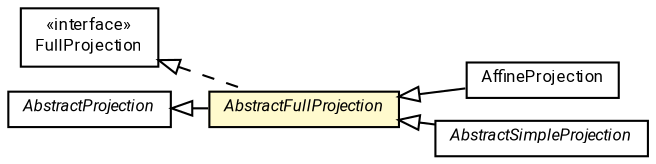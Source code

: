 #!/usr/local/bin/dot
#
# Class diagram 
# Generated by UMLGraph version R5_7_2-60-g0e99a6 (http://www.spinellis.gr/umlgraph/)
#

digraph G {
	graph [fontnames="svg"]
	edge [fontname="Roboto",fontsize=7,labelfontname="Roboto",labelfontsize=7,color="black"];
	node [fontname="Roboto",fontcolor="black",fontsize=8,shape=plaintext,margin=0,width=0,height=0];
	nodesep=0.15;
	ranksep=0.25;
	rankdir=LR;
	// de.lmu.ifi.dbs.elki.visualization.projections.AffineProjection
	c1051500 [label=<<table title="de.lmu.ifi.dbs.elki.visualization.projections.AffineProjection" border="0" cellborder="1" cellspacing="0" cellpadding="2" href="AffineProjection.html" target="_parent">
		<tr><td><table border="0" cellspacing="0" cellpadding="1">
		<tr><td align="center" balign="center"> <font face="Roboto">AffineProjection</font> </td></tr>
		</table></td></tr>
		</table>>, URL="AffineProjection.html"];
	// de.lmu.ifi.dbs.elki.visualization.projections.AbstractSimpleProjection
	c1051504 [label=<<table title="de.lmu.ifi.dbs.elki.visualization.projections.AbstractSimpleProjection" border="0" cellborder="1" cellspacing="0" cellpadding="2" href="AbstractSimpleProjection.html" target="_parent">
		<tr><td><table border="0" cellspacing="0" cellpadding="1">
		<tr><td align="center" balign="center"> <font face="Roboto"><i>AbstractSimpleProjection</i></font> </td></tr>
		</table></td></tr>
		</table>>, URL="AbstractSimpleProjection.html"];
	// de.lmu.ifi.dbs.elki.visualization.projections.AbstractFullProjection
	c1051508 [label=<<table title="de.lmu.ifi.dbs.elki.visualization.projections.AbstractFullProjection" border="0" cellborder="1" cellspacing="0" cellpadding="2" bgcolor="lemonChiffon" href="AbstractFullProjection.html" target="_parent">
		<tr><td><table border="0" cellspacing="0" cellpadding="1">
		<tr><td align="center" balign="center"> <font face="Roboto"><i>AbstractFullProjection</i></font> </td></tr>
		</table></td></tr>
		</table>>, URL="AbstractFullProjection.html"];
	// de.lmu.ifi.dbs.elki.visualization.projections.FullProjection
	c1051509 [label=<<table title="de.lmu.ifi.dbs.elki.visualization.projections.FullProjection" border="0" cellborder="1" cellspacing="0" cellpadding="2" href="FullProjection.html" target="_parent">
		<tr><td><table border="0" cellspacing="0" cellpadding="1">
		<tr><td align="center" balign="center"> &#171;interface&#187; </td></tr>
		<tr><td align="center" balign="center"> <font face="Roboto">FullProjection</font> </td></tr>
		</table></td></tr>
		</table>>, URL="FullProjection.html"];
	// de.lmu.ifi.dbs.elki.visualization.projections.AbstractProjection
	c1051511 [label=<<table title="de.lmu.ifi.dbs.elki.visualization.projections.AbstractProjection" border="0" cellborder="1" cellspacing="0" cellpadding="2" href="AbstractProjection.html" target="_parent">
		<tr><td><table border="0" cellspacing="0" cellpadding="1">
		<tr><td align="center" balign="center"> <font face="Roboto"><i>AbstractProjection</i></font> </td></tr>
		</table></td></tr>
		</table>>, URL="AbstractProjection.html"];
	// de.lmu.ifi.dbs.elki.visualization.projections.AffineProjection extends de.lmu.ifi.dbs.elki.visualization.projections.AbstractFullProjection
	c1051508 -> c1051500 [arrowtail=empty,dir=back,weight=10];
	// de.lmu.ifi.dbs.elki.visualization.projections.AbstractSimpleProjection extends de.lmu.ifi.dbs.elki.visualization.projections.AbstractFullProjection
	c1051508 -> c1051504 [arrowtail=empty,dir=back,weight=10];
	// de.lmu.ifi.dbs.elki.visualization.projections.AbstractFullProjection extends de.lmu.ifi.dbs.elki.visualization.projections.AbstractProjection
	c1051511 -> c1051508 [arrowtail=empty,dir=back,weight=10];
	// de.lmu.ifi.dbs.elki.visualization.projections.AbstractFullProjection implements de.lmu.ifi.dbs.elki.visualization.projections.FullProjection
	c1051509 -> c1051508 [arrowtail=empty,style=dashed,dir=back,weight=9];
}

